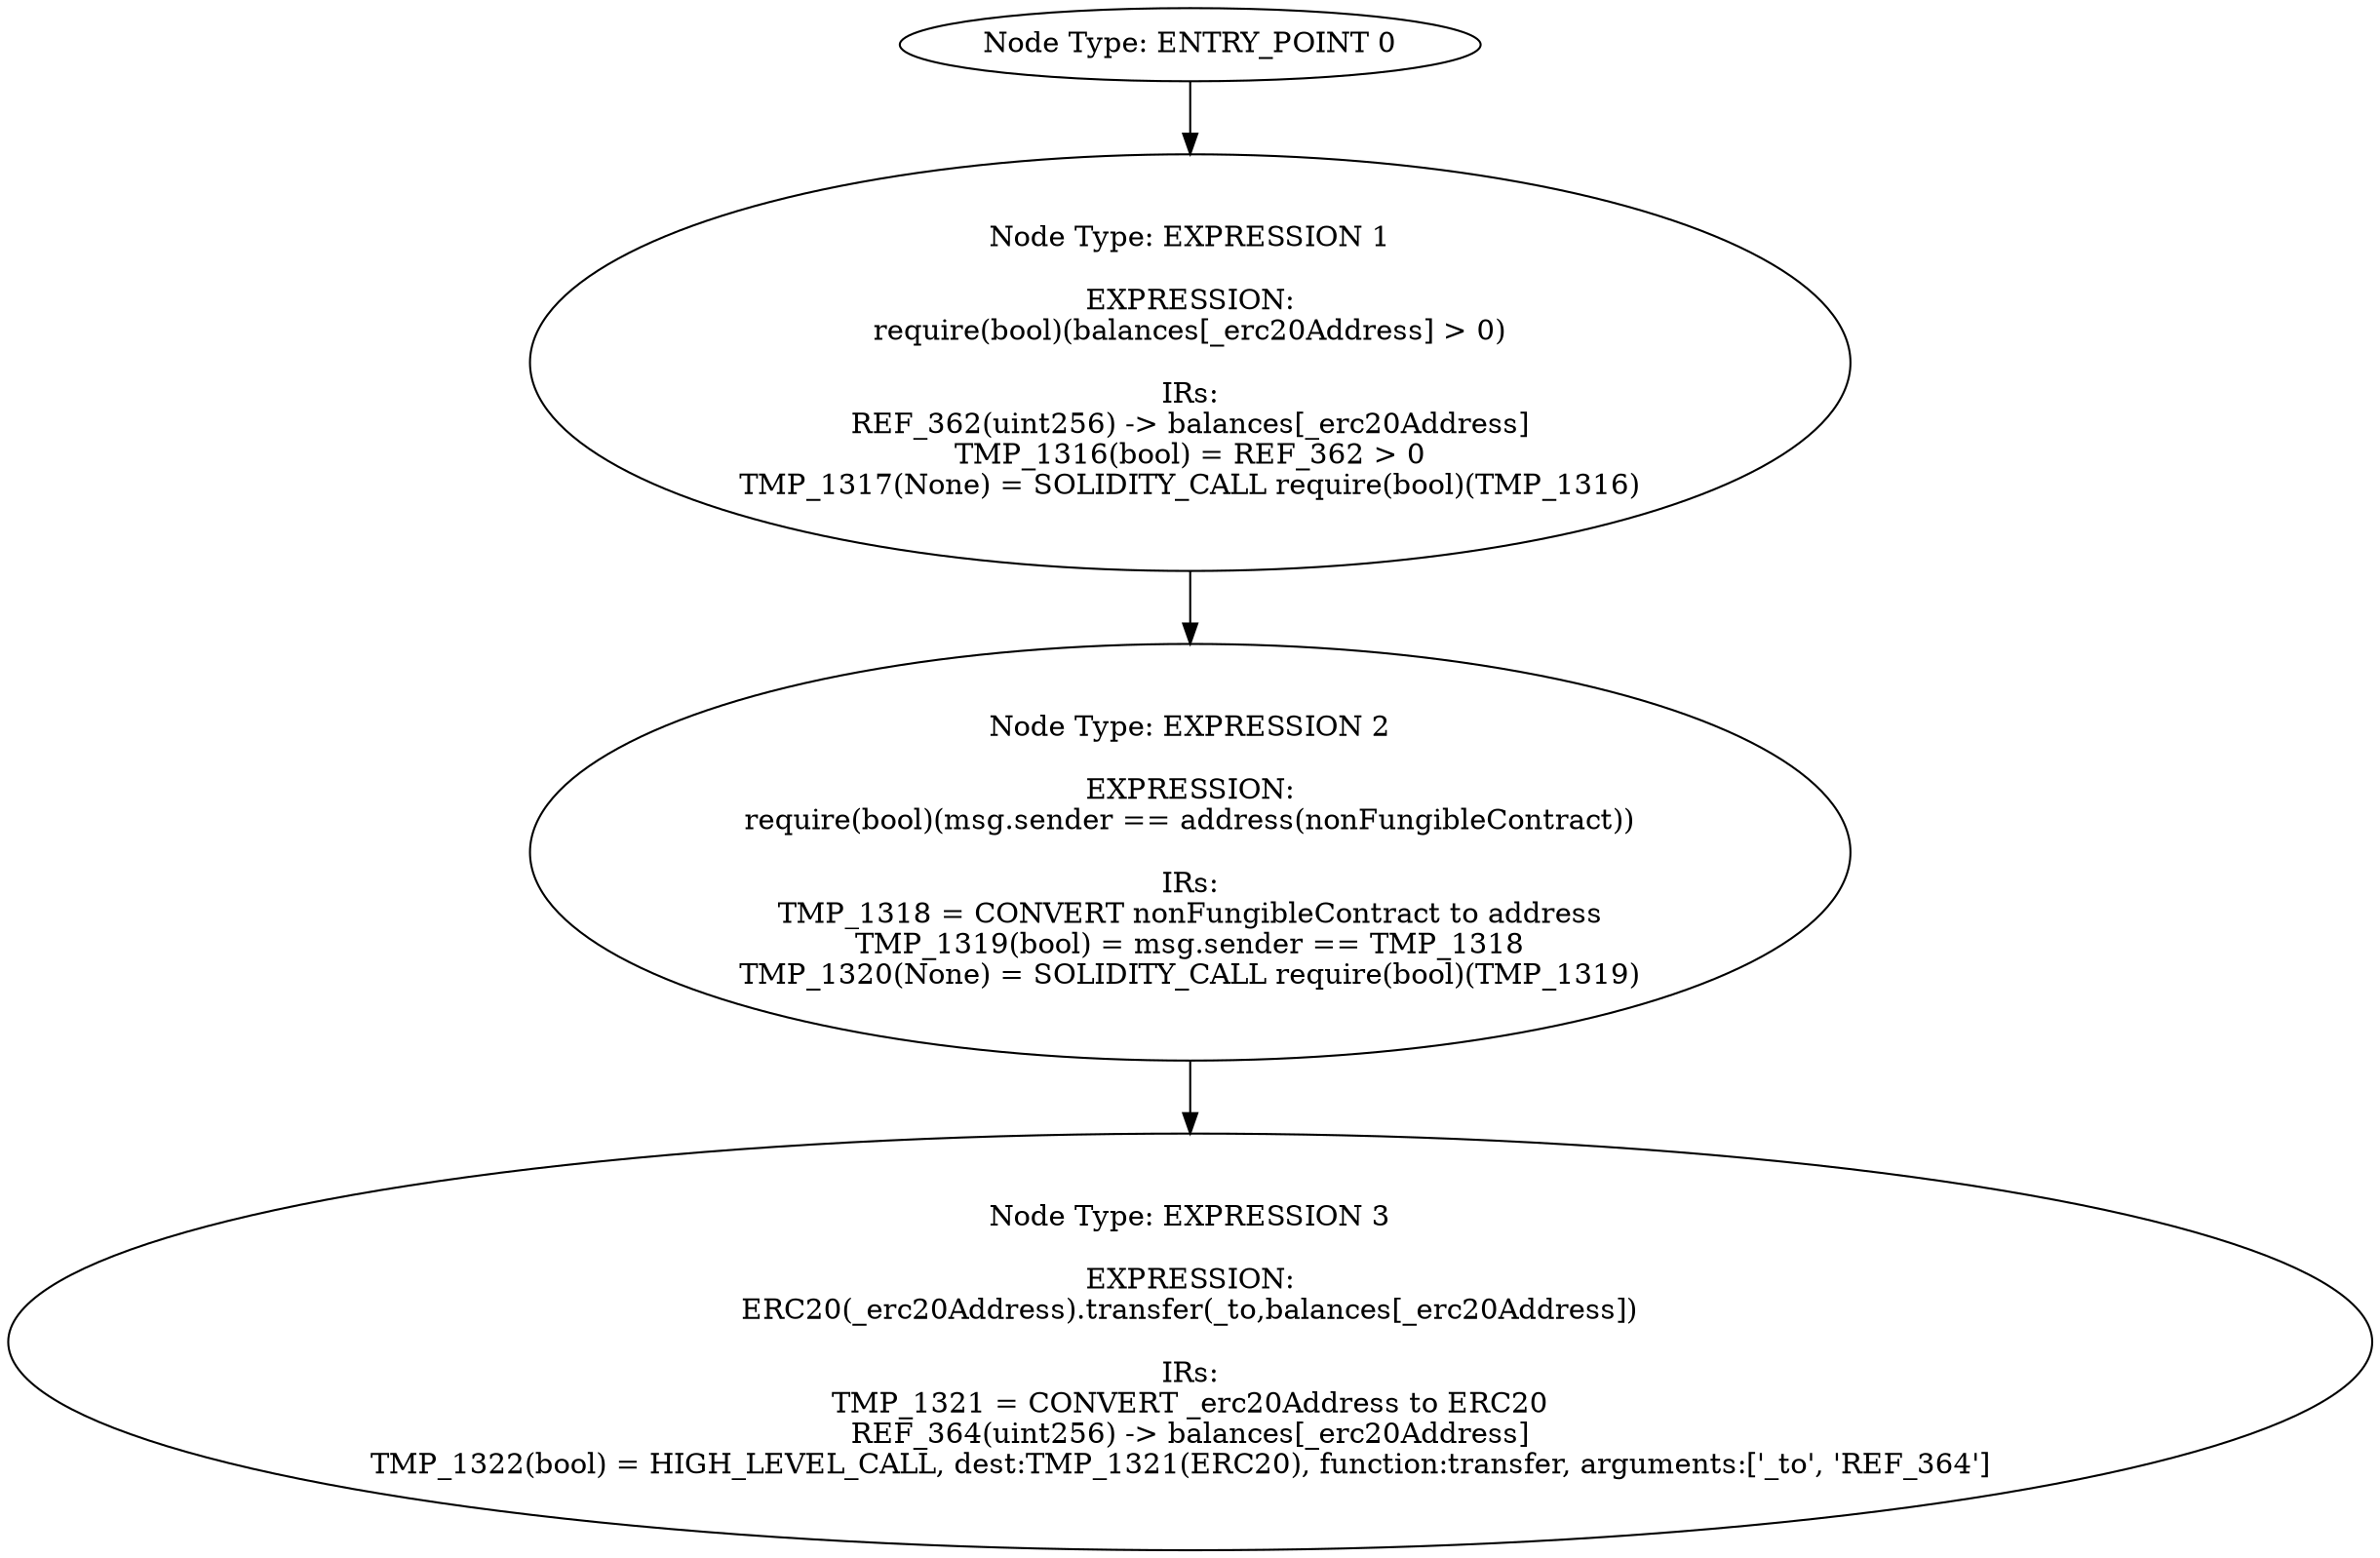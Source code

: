 digraph{
0[label="Node Type: ENTRY_POINT 0
"];
0->1;
1[label="Node Type: EXPRESSION 1

EXPRESSION:
require(bool)(balances[_erc20Address] > 0)

IRs:
REF_362(uint256) -> balances[_erc20Address]
TMP_1316(bool) = REF_362 > 0
TMP_1317(None) = SOLIDITY_CALL require(bool)(TMP_1316)"];
1->2;
2[label="Node Type: EXPRESSION 2

EXPRESSION:
require(bool)(msg.sender == address(nonFungibleContract))

IRs:
TMP_1318 = CONVERT nonFungibleContract to address
TMP_1319(bool) = msg.sender == TMP_1318
TMP_1320(None) = SOLIDITY_CALL require(bool)(TMP_1319)"];
2->3;
3[label="Node Type: EXPRESSION 3

EXPRESSION:
ERC20(_erc20Address).transfer(_to,balances[_erc20Address])

IRs:
TMP_1321 = CONVERT _erc20Address to ERC20
REF_364(uint256) -> balances[_erc20Address]
TMP_1322(bool) = HIGH_LEVEL_CALL, dest:TMP_1321(ERC20), function:transfer, arguments:['_to', 'REF_364']  "];
}
